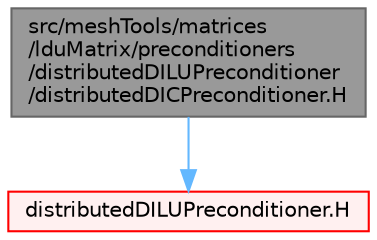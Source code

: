 digraph "src/meshTools/matrices/lduMatrix/preconditioners/distributedDILUPreconditioner/distributedDICPreconditioner.H"
{
 // LATEX_PDF_SIZE
  bgcolor="transparent";
  edge [fontname=Helvetica,fontsize=10,labelfontname=Helvetica,labelfontsize=10];
  node [fontname=Helvetica,fontsize=10,shape=box,height=0.2,width=0.4];
  Node1 [id="Node000001",label="src/meshTools/matrices\l/lduMatrix/preconditioners\l/distributedDILUPreconditioner\l/distributedDICPreconditioner.H",height=0.2,width=0.4,color="gray40", fillcolor="grey60", style="filled", fontcolor="black",tooltip=" "];
  Node1 -> Node2 [id="edge1_Node000001_Node000002",color="steelblue1",style="solid",tooltip=" "];
  Node2 [id="Node000002",label="distributedDILUPreconditioner.H",height=0.2,width=0.4,color="red", fillcolor="#FFF0F0", style="filled",URL="$distributedDILUPreconditioner_8H.html",tooltip=" "];
}
